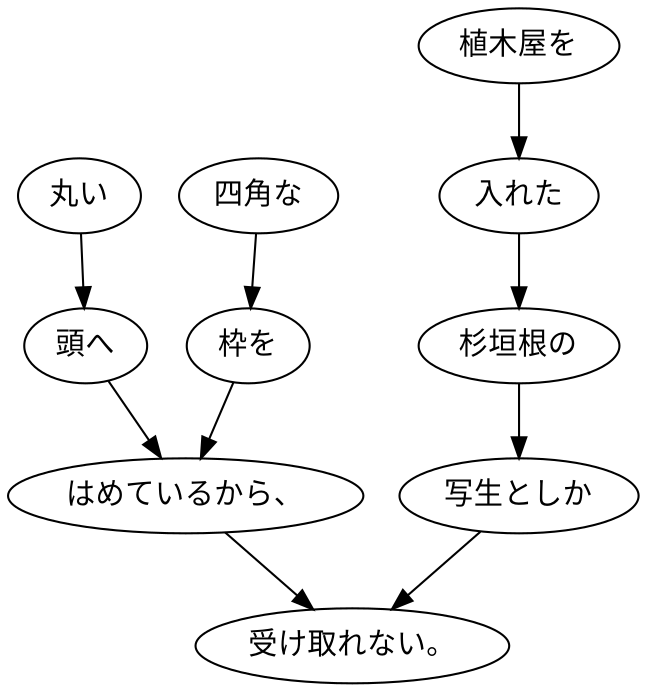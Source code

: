 digraph graph3380 {
	node0 [label="丸い"];
	node1 [label="頭へ"];
	node2 [label="四角な"];
	node3 [label="枠を"];
	node4 [label="はめているから、"];
	node5 [label="植木屋を"];
	node6 [label="入れた"];
	node7 [label="杉垣根の"];
	node8 [label="写生としか"];
	node9 [label="受け取れない。"];
	node0 -> node1;
	node1 -> node4;
	node2 -> node3;
	node3 -> node4;
	node4 -> node9;
	node5 -> node6;
	node6 -> node7;
	node7 -> node8;
	node8 -> node9;
}
